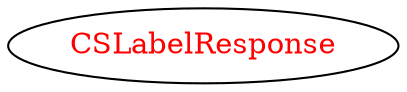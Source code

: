 digraph dependencyGraph {
 concentrate=true;
 ranksep="2.0";
 rankdir="LR"; 
 splines="ortho";
"CSLabelResponse" [fontcolor="red"];
}
